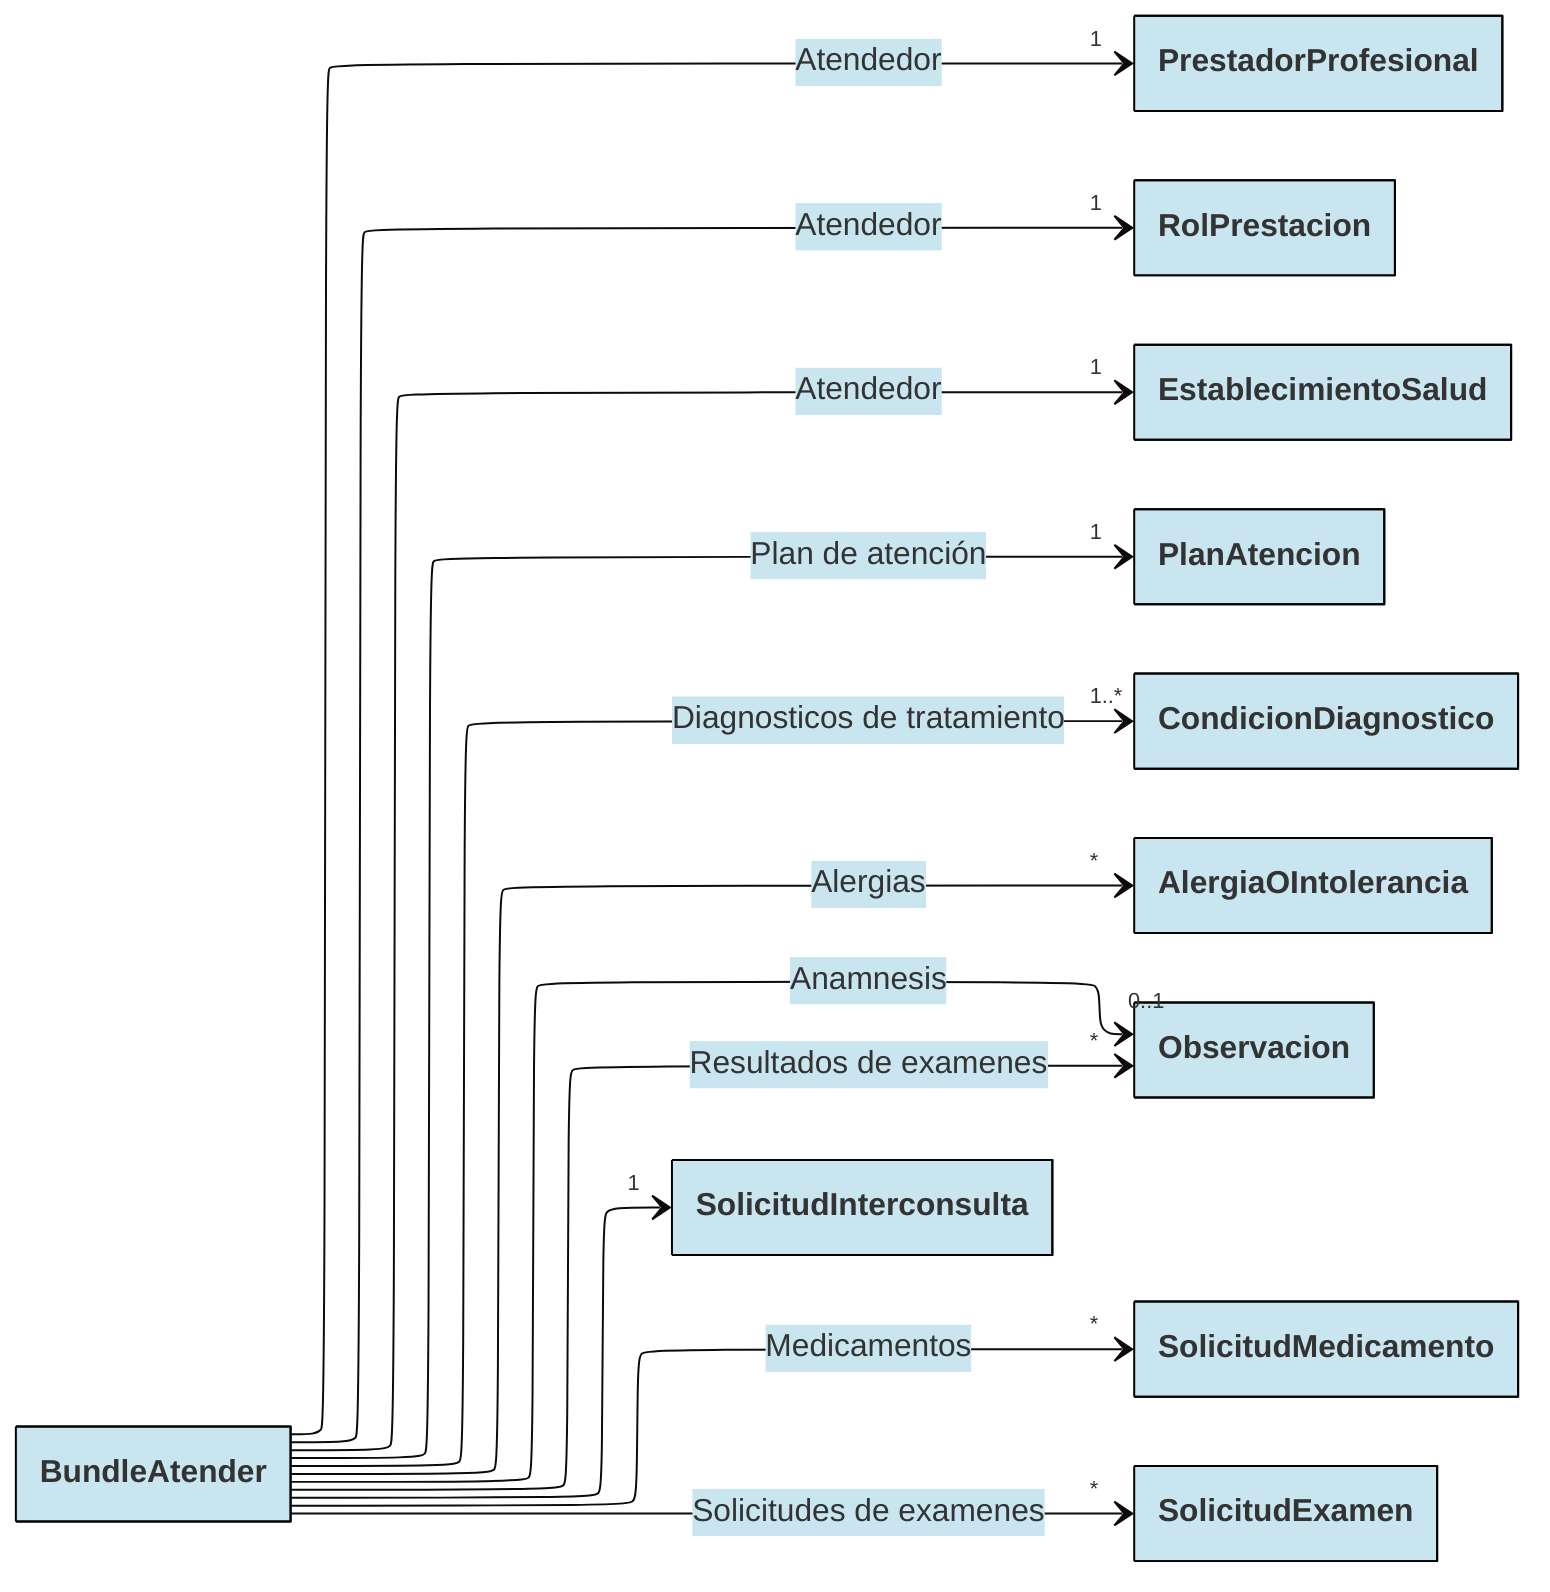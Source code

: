 ---
config:
  layout: elk
  theme: base
  class:
    hideEmptyMembersBox: true
  themeVariables:
    primaryBorderColor: "#000000"
    primaryColor: "#C9E6F0"
---

classDiagram
direction LR


BundleAtender --> "1" SolicitudInterconsulta
link SolicitudInterconsulta "https://github.com/chris-f23/diagramas-fhir-tei/blob/main/docs/SolicitudInterconsulta.mmd"

BundleAtender --> "1" PrestadorProfesional: Atendedor
link Profesional "https://github.com/chris-f23/diagramas-fhir-tei/blob/main/docs/Prestador.mmd"

BundleAtender --> "1" RolPrestacion: Atendedor
link RolPrestacion "https://github.com/chris-f23/diagramas-fhir-tei/blob/main/docs/RolPrestacion.mmd"

BundleAtender --> "1" EstablecimientoSalud: Atendedor
link EstablecimientoSalud "https://github.com/chris-f23/diagramas-fhir-tei/blob/main/docs/EstablecimientoSalud.mmd"

BundleAtender --> "1" PlanAtencion: Plan de atención
link PlanAtencion "https://github.com/chris-f23/diagramas-fhir-tei/blob/main/docs/PlanAtencion.mmd" 

BundleAtender --> "1..*" CondicionDiagnostico: Diagnosticos de tratamiento
link CondicionDiagnostico "https://github.com/chris-f23/diagramas-fhir-tei/blob/main/docs/CondicionDiagnostico.mmd"

BundleAtender --> "*" AlergiaOIntolerancia: Alergias
link AlergiaOIntolerancia "https://github.com/chris-f23/diagramas-fhir-tei/blob/main/docs/AlergiaOIntolerancia.mmd"

BundleAtender --> "*" Observacion: Resultados de examenes
link Observacion "https://github.com/chris-f23/diagramas-fhir-tei/blob/main/docs/Observacion.mmd"


BundleAtender --> "*" SolicitudMedicamento: Medicamentos
link SolicitudMedicamento "https://github.com/chris-f23/diagramas-fhir-tei/blob/main/docs/SolicitudMedicamento.mmd"

BundleAtender --> "*" SolicitudExamen: Solicitudes de examenes
link SolicitudExamen "https://github.com/chris-f23/diagramas-fhir-tei/blob/main/docs/SolicitudExamen.mmd"

BundleAtender --> "0..1" Observacion: Anamnesis


%% RolPrestacion ..> "1" EstablecimientoSalud
%% RolPrestacion ..> "1" Profesional

%% SolicitudInterconsulta ..> "1" Paciente: Subject
%% SolicitudInterconsulta ..> "0..1" AtencionInicial: Encounter
%% SolicitudInterconsulta ..> "0..1" RolPrestacion: Requester


%% AtencionInicial ..> "1" Paciente: Subject
%% AtencionInicial ..> "1" CondicionDiagnostico: Diagnostico de inicio



%% SolicitudInterconsulta ..> "0..1" CondicionDiagnostico: Diagnostico de inicio
%% SolicitudInterconsulta ..> "*" AlergiaOIntolerancia: Alergias
%% SolicitudInterconsulta ..> "0..1" Observacion: Indice de comorbilidad
%% SolicitudInterconsulta ..> "0..1" Observacion: Es cuidador
%% SolicitudInterconsulta ..> "0..1" Observacion: Tiene discapacidad
%% SolicitudInterconsulta ..> "0..1" MotivoDerivacion: Motivo de derivación
%% SolicitudInterconsulta ..> "*" SolicitudExamen: Solicitudes de examenes
%% SolicitudInterconsulta ..> "*" Observacion: Resultados de examenes